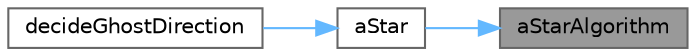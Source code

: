 digraph "aStarAlgorithm"
{
 // LATEX_PDF_SIZE
  bgcolor="transparent";
  edge [fontname=Helvetica,fontsize=10,labelfontname=Helvetica,labelfontsize=10];
  node [fontname=Helvetica,fontsize=10,shape=box,height=0.2,width=0.4];
  rankdir="RL";
  Node1 [label="aStarAlgorithm",height=0.2,width=0.4,color="gray40", fillcolor="grey60", style="filled", fontcolor="black",tooltip=" "];
  Node1 -> Node2 [dir="back",color="steelblue1",style="solid"];
  Node2 [label="aStar",height=0.2,width=0.4,color="grey40", fillcolor="white", style="filled",URL="$ghost__intelligence_8cpp.html#a1736387c34d2767e769cf73f95eaa572",tooltip=" "];
  Node2 -> Node3 [dir="back",color="steelblue1",style="solid"];
  Node3 [label="decideGhostDirection",height=0.2,width=0.4,color="grey40", fillcolor="white", style="filled",URL="$ghost__intelligence_8cpp.html#a735ce867b25667797297aa628ba8ac5b",tooltip=" "];
}
